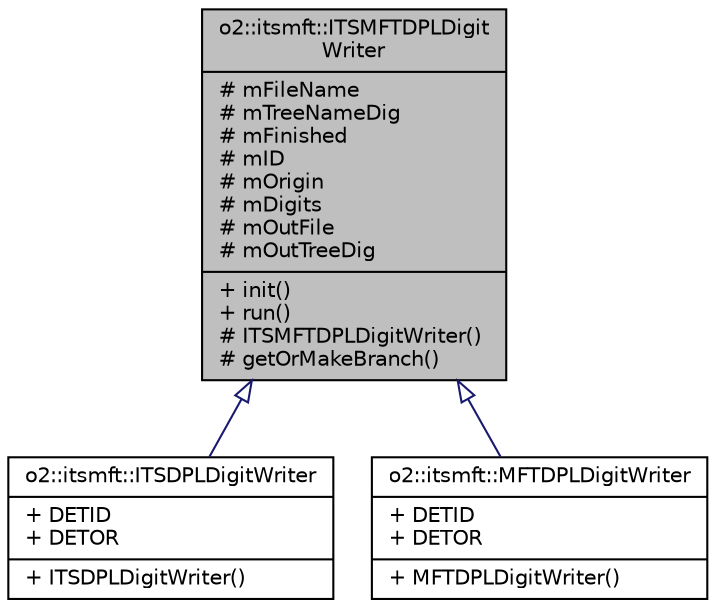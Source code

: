 digraph "o2::itsmft::ITSMFTDPLDigitWriter"
{
 // INTERACTIVE_SVG=YES
  bgcolor="transparent";
  edge [fontname="Helvetica",fontsize="10",labelfontname="Helvetica",labelfontsize="10"];
  node [fontname="Helvetica",fontsize="10",shape=record];
  Node0 [label="{o2::itsmft::ITSMFTDPLDigit\lWriter\n|# mFileName\l# mTreeNameDig\l# mFinished\l# mID\l# mOrigin\l# mDigits\l# mOutFile\l# mOutTreeDig\l|+ init()\l+ run()\l# ITSMFTDPLDigitWriter()\l# getOrMakeBranch()\l}",height=0.2,width=0.4,color="black", fillcolor="grey75", style="filled", fontcolor="black"];
  Node0 -> Node1 [dir="back",color="midnightblue",fontsize="10",style="solid",arrowtail="onormal",fontname="Helvetica"];
  Node1 [label="{o2::itsmft::ITSDPLDigitWriter\n|+ DETID\l+ DETOR\l|+ ITSDPLDigitWriter()\l}",height=0.2,width=0.4,color="black",URL="$d9/dd0/classo2_1_1itsmft_1_1ITSDPLDigitWriter.html"];
  Node0 -> Node2 [dir="back",color="midnightblue",fontsize="10",style="solid",arrowtail="onormal",fontname="Helvetica"];
  Node2 [label="{o2::itsmft::MFTDPLDigitWriter\n|+ DETID\l+ DETOR\l|+ MFTDPLDigitWriter()\l}",height=0.2,width=0.4,color="black",URL="$d9/df9/classo2_1_1itsmft_1_1MFTDPLDigitWriter.html"];
}
